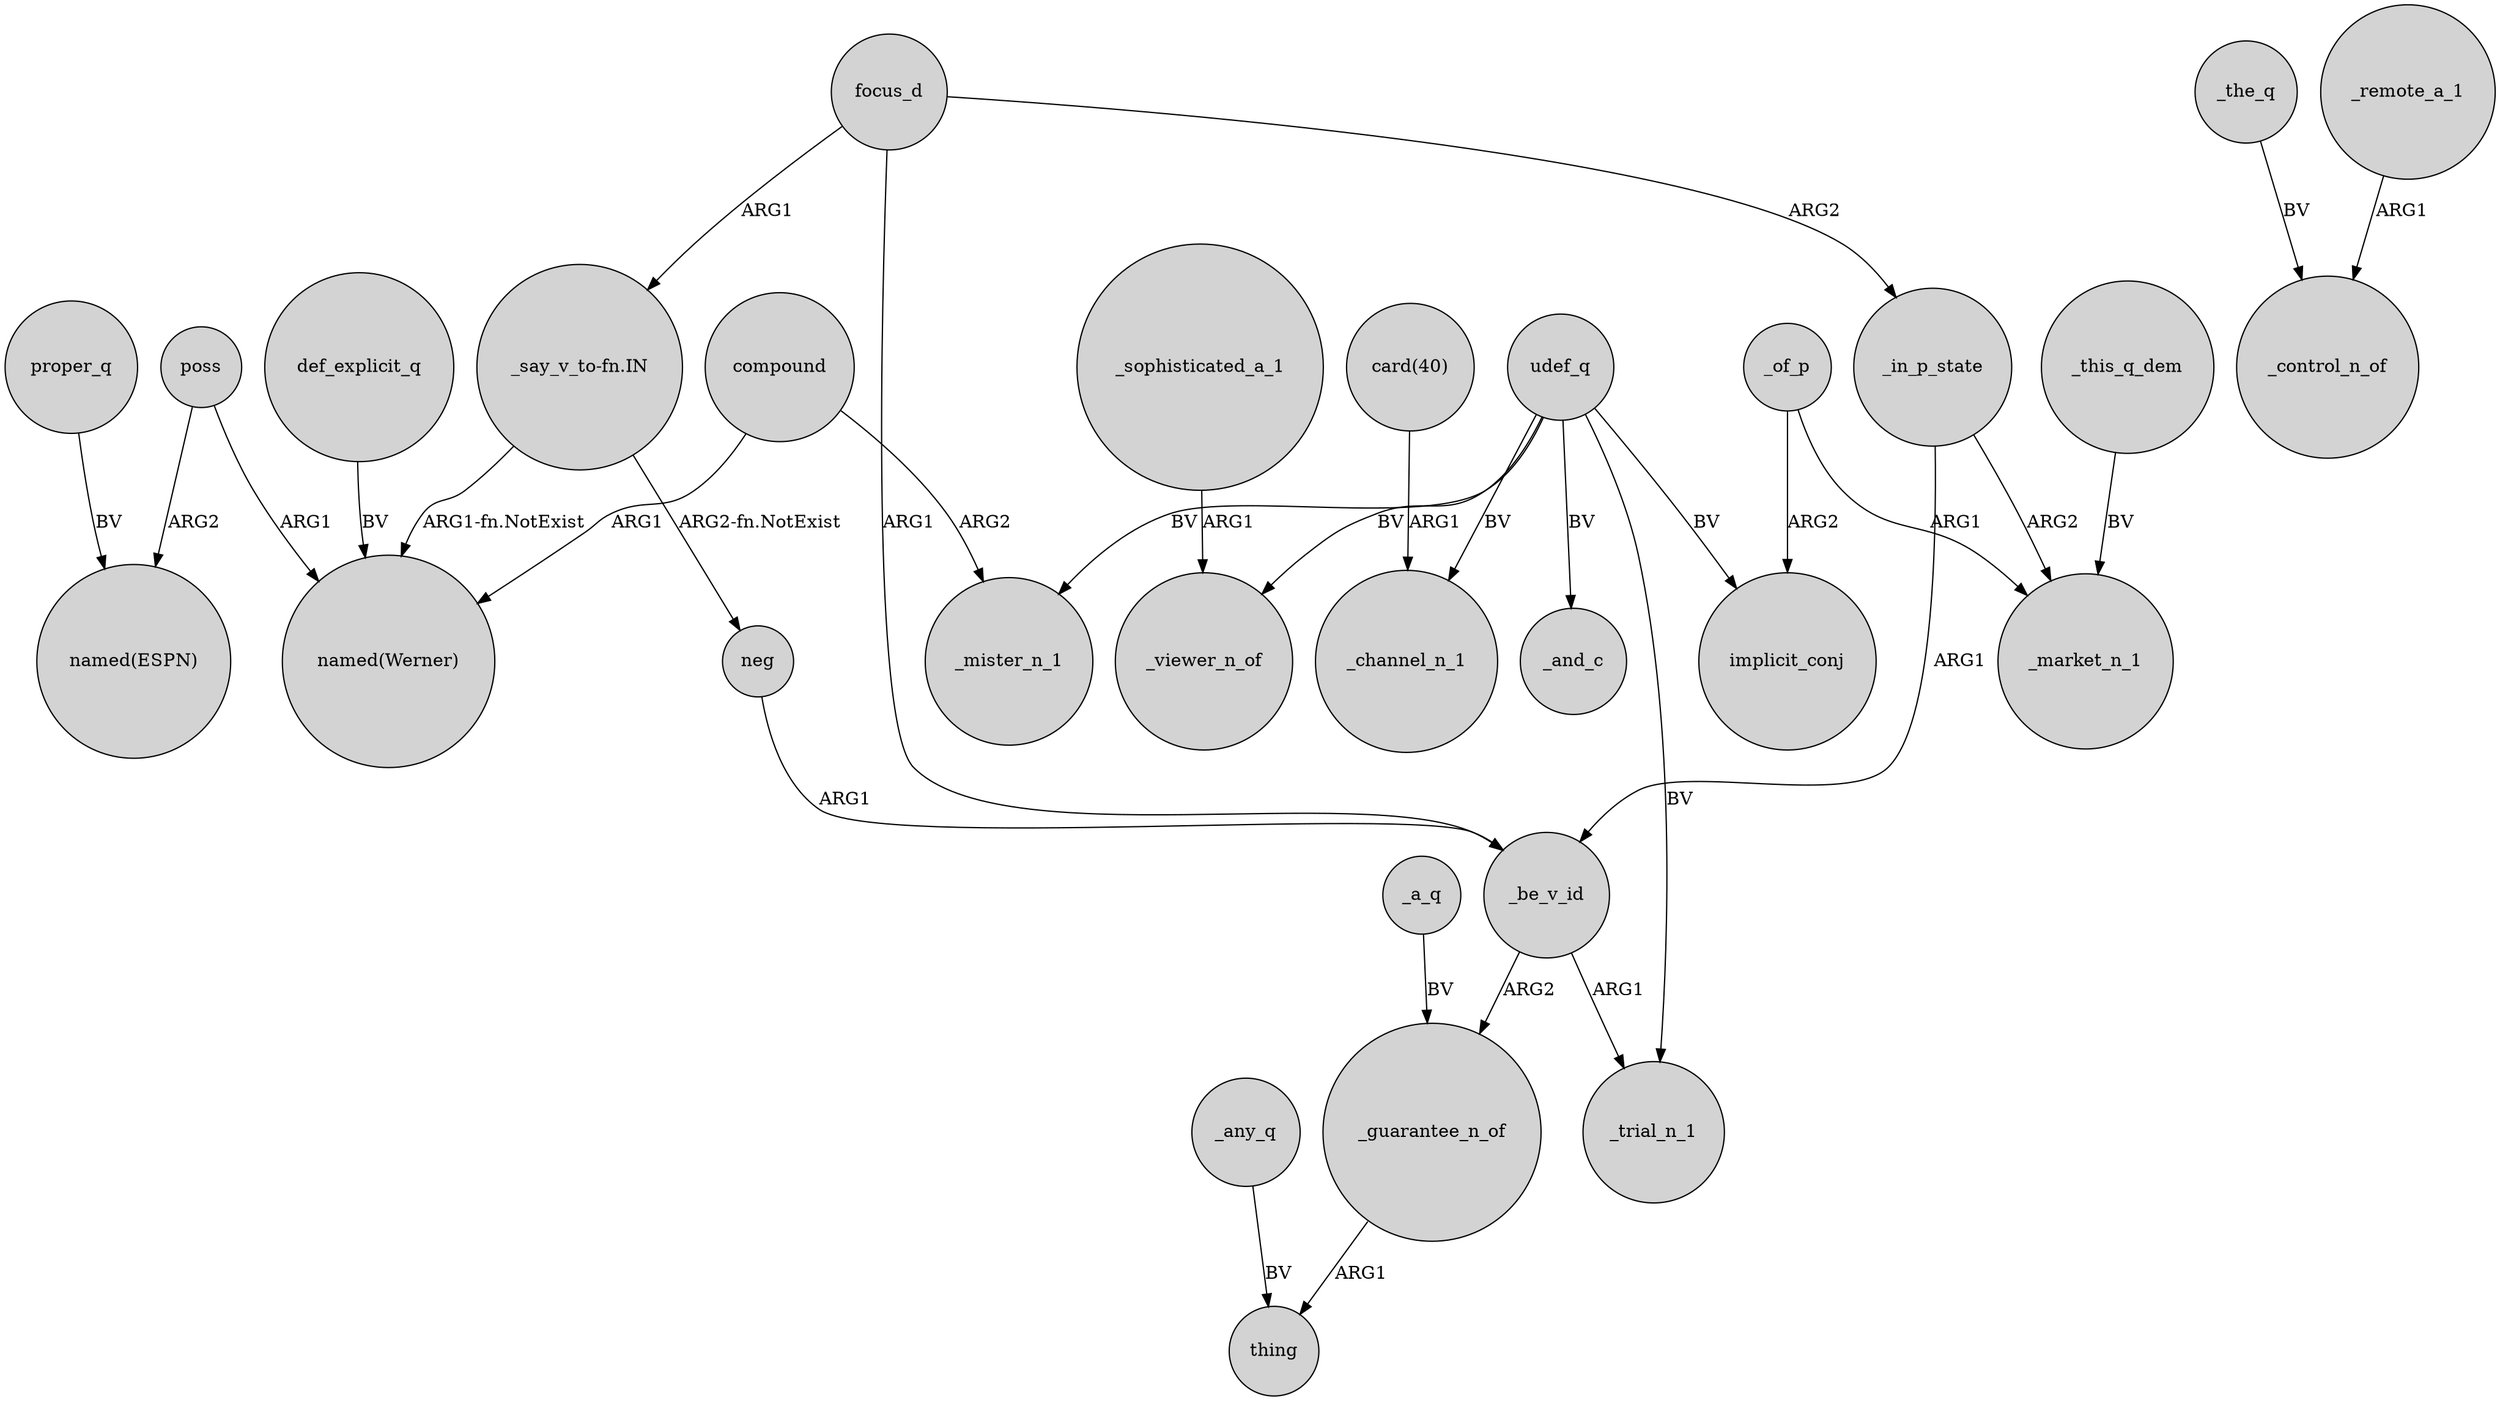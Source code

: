 digraph {
	node [shape=circle style=filled]
	poss -> "named(ESPN)" [label=ARG2]
	def_explicit_q -> "named(Werner)" [label=BV]
	"_say_v_to-fn.IN" -> "named(Werner)" [label="ARG1-fn.NotExist"]
	_a_q -> _guarantee_n_of [label=BV]
	_be_v_id -> _trial_n_1 [label=ARG1]
	proper_q -> "named(ESPN)" [label=BV]
	_the_q -> _control_n_of [label=BV]
	compound -> _mister_n_1 [label=ARG2]
	_sophisticated_a_1 -> _viewer_n_of [label=ARG1]
	_be_v_id -> _guarantee_n_of [label=ARG2]
	focus_d -> _in_p_state [label=ARG2]
	_this_q_dem -> _market_n_1 [label=BV]
	udef_q -> _mister_n_1 [label=BV]
	_in_p_state -> _be_v_id [label=ARG1]
	_of_p -> _market_n_1 [label=ARG1]
	udef_q -> _viewer_n_of [label=BV]
	udef_q -> implicit_conj [label=BV]
	_remote_a_1 -> _control_n_of [label=ARG1]
	poss -> "named(Werner)" [label=ARG1]
	_in_p_state -> _market_n_1 [label=ARG2]
	focus_d -> _be_v_id [label=ARG1]
	udef_q -> _trial_n_1 [label=BV]
	"card(40)" -> _channel_n_1 [label=ARG1]
	_of_p -> implicit_conj [label=ARG2]
	neg -> _be_v_id [label=ARG1]
	_guarantee_n_of -> thing [label=ARG1]
	udef_q -> _channel_n_1 [label=BV]
	udef_q -> _and_c [label=BV]
	"_say_v_to-fn.IN" -> neg [label="ARG2-fn.NotExist"]
	compound -> "named(Werner)" [label=ARG1]
	_any_q -> thing [label=BV]
	focus_d -> "_say_v_to-fn.IN" [label=ARG1]
}
